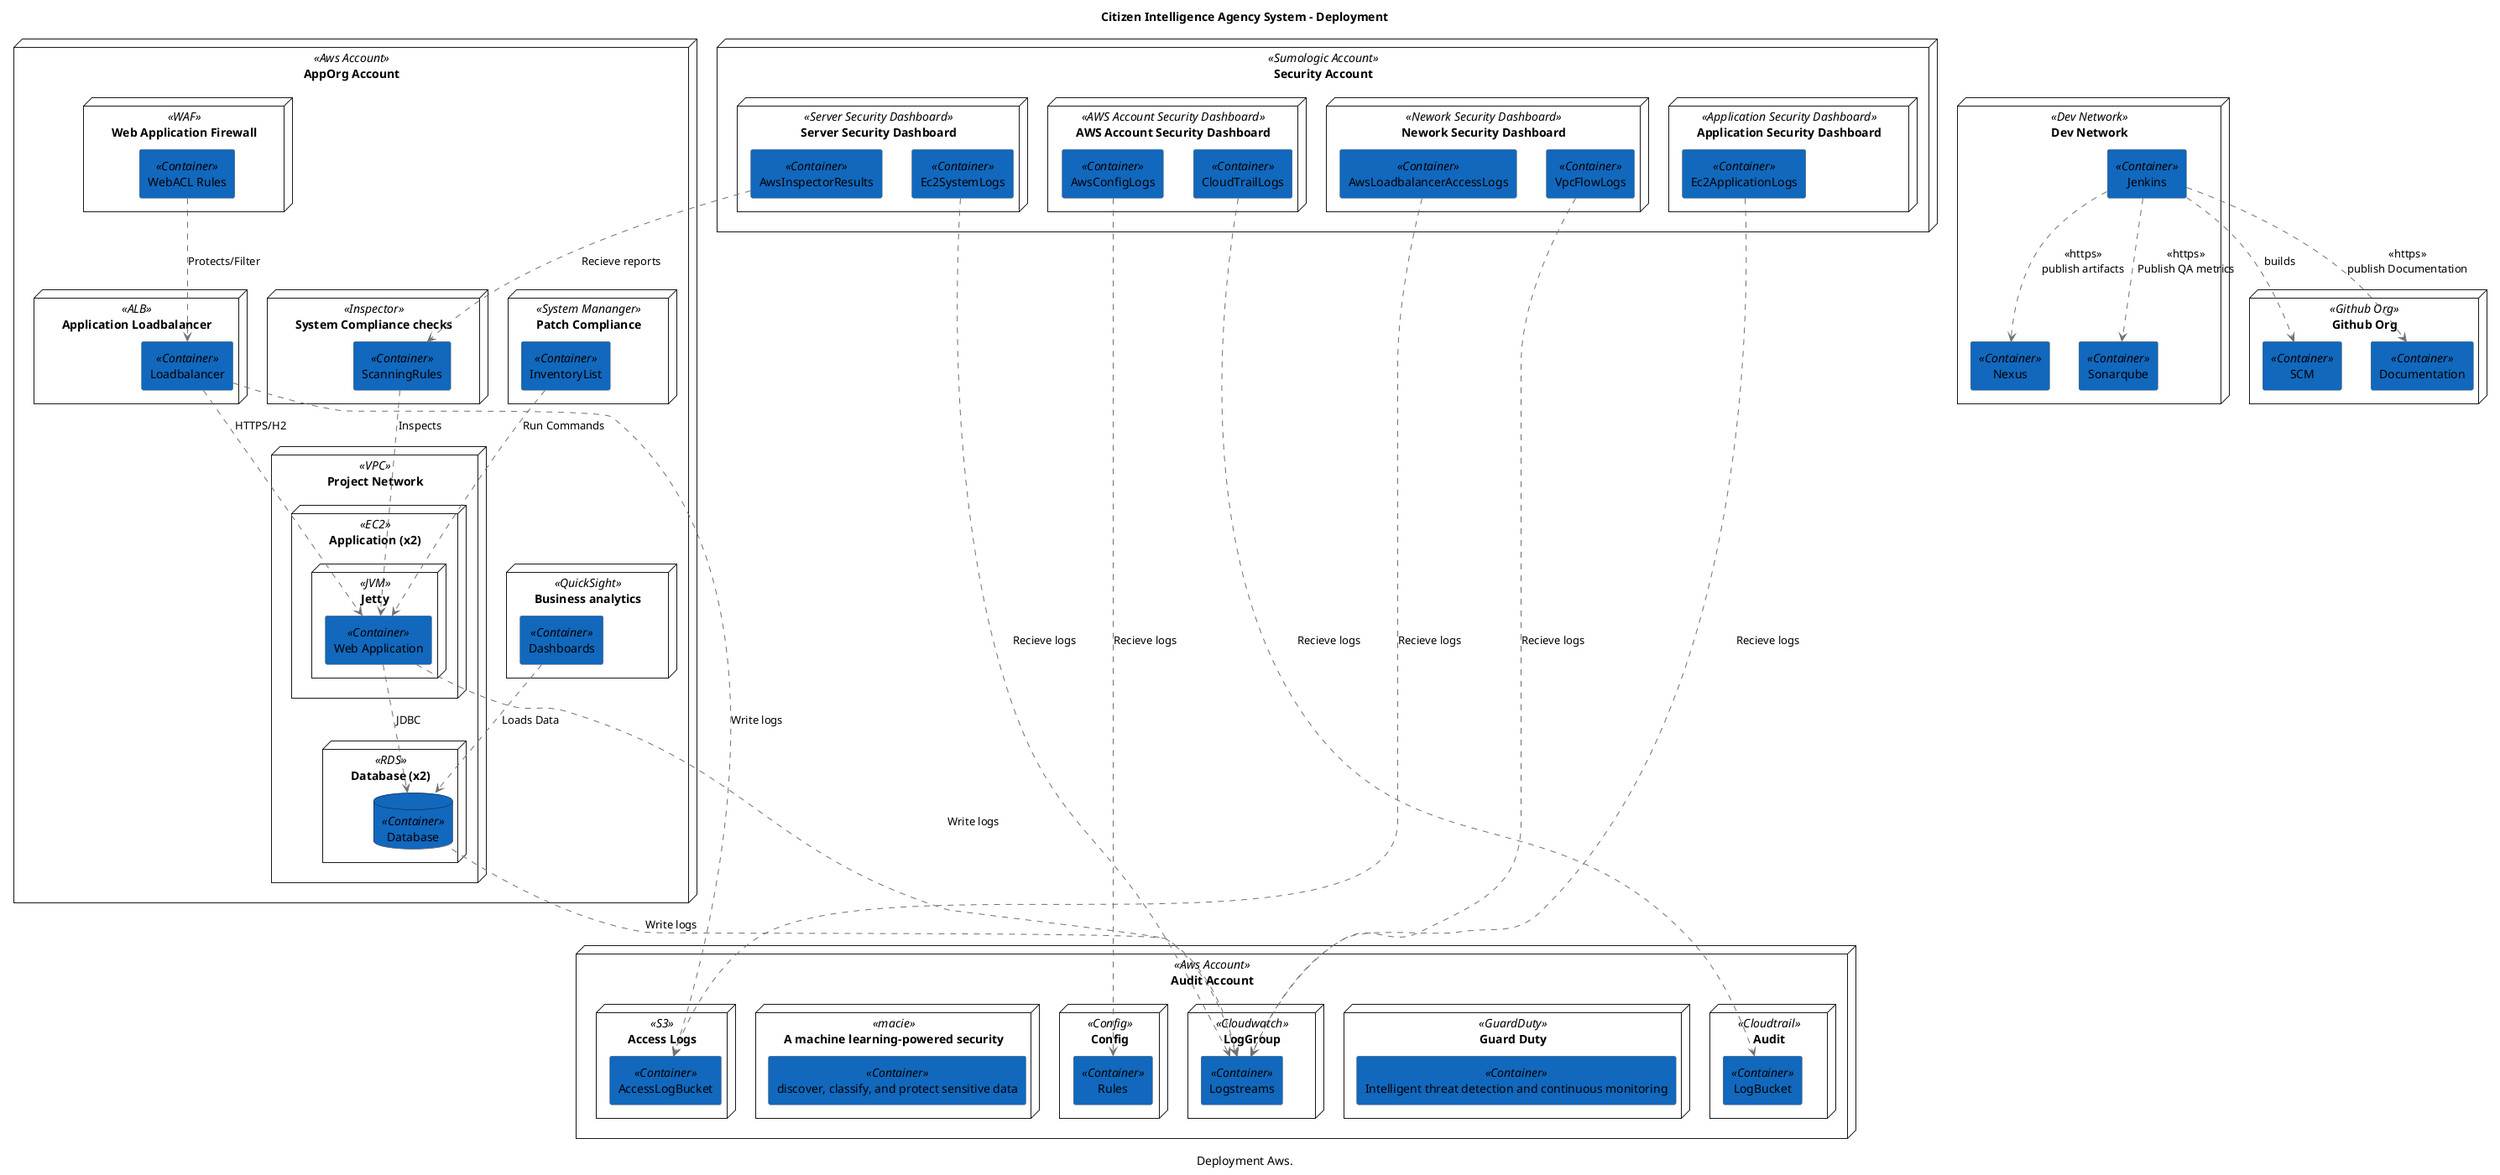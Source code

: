 @startuml(id="Deployment")
scale max 16384x16384
title Citizen Intelligence Agency System - Deployment
caption "Deployment Aws."

skinparam {
  shadowing false
  arrowColor #707070
  actorBorderColor #707070
  componentBorderColor #707070
  rectangleBorderColor #707070
  noteBackgroundColor #ffffff
  noteBorderColor #707070
}
node "AppOrg Account" <<Aws Account>> as 190 {
  node "Project Network" <<VPC>> as 191 {
    node "Database (x2)" <<RDS>> as 243 {
      database "Database" <<Container>> as 244 #1168bd
    }
    node "Application (x2)" <<EC2>> as 235 {
      node "Jetty" <<JVM>> as 236 {
        rectangle "Web Application" <<Container>> as 237 #1168bd
      }
    }
  }
  node "Business analytics" <<QuickSight>> as 208 {
    rectangle "Dashboards" <<Container>> as 210 #1168bd
  }
  node "Patch Compliance" <<System Mananger>> as 204 {
    rectangle "InventoryList" <<Container>> as 206 #1168bd
  }
  node "System Compliance checks" <<Inspector>> as 200 {
    rectangle "ScanningRules" <<Container>> as 202 #1168bd
  }
  node "Application Loadbalancer" <<ALB>> as 230 {
    rectangle "Loadbalancer" <<Container>> as 231 #1168bd
  }
  node "Web Application Firewall" <<WAF>> as 192 {
    rectangle "WebACL Rules" <<Container>> as 194 #1168bd
  }
}
node "Audit Account" <<Aws Account>> as 196 {
  node "Audit" <<Cloudtrail>> as 223 {
    rectangle "LogBucket" <<Container>> as 225 #1168bd
  }
  node "Guard Duty" <<GuardDuty>> as 212 {
    rectangle "Intelligent threat detection and continuous monitoring" <<Container>> as 214 #1168bd
  }
  node "LogGroup" <<Cloudwatch>> as 218 {
    rectangle "Logstreams" <<Container>> as 220 #1168bd
  }
  node "Config" <<Config>> as 197 {
    rectangle "Rules" <<Container>> as 199 #1168bd
  }
  node "A machine learning-powered security" <<macie>> as 215 {
    rectangle "discover, classify, and protect sensitive data" <<Container>> as 217 #1168bd
  }
  node "Access Logs" <<S3>> as 226 {
    rectangle "AccessLogBucket" <<Container>> as 228 #1168bd
  }
}
node "Dev Network" <<Dev Network>> as 254 {
  rectangle "Nexus" <<Container>> as 256 #1168bd
  rectangle "Jenkins" <<Container>> as 264 #1168bd
  rectangle "Sonarqube" <<Container>> as 258 #1168bd
}
node "Github Org" <<Github Org>> as 249 {
  rectangle "SCM" <<Container>> as 251 #1168bd
  rectangle "Documentation" <<Container>> as 253 #1168bd
}
node "Security Account" <<Sumologic Account>> as 269 {
  node "AWS Account Security Dashboard" <<AWS Account Security Dashboard>> as 272 {
    rectangle "AwsConfigLogs" <<Container>> as 284 #1168bd
    rectangle "CloudTrailLogs" <<Container>> as 280 #1168bd
  }
  node "Server Security Dashboard" <<Server Security Dashboard>> as 271 {
    rectangle "Ec2SystemLogs" <<Container>> as 288 #1168bd
    rectangle "AwsInspectorResults" <<Container>> as 296 #1168bd
  }
  node "Nework Security Dashboard" <<Nework Security Dashboard>> as 270 {
    rectangle "VpcFlowLogs" <<Container>> as 276 #1168bd
    rectangle "AwsLoadbalancerAccessLogs" <<Container>> as 300 #1168bd
  }
  node "Application Security Dashboard" <<Application Security Dashboard>> as 273 {
    rectangle "Ec2ApplicationLogs" <<Container>> as 292 #1168bd
  }
}
206 .[#707070].> 237 : Run Commands
276 .[#707070].> 220 : Recieve logs
264 .[#707070].> 251 : builds
288 .[#707070].> 220 : Recieve logs
231 .[#707070].> 228 : Write logs
264 .[#707070].> 256 : <<https>>\npublish artifacts
194 .[#707070].> 231 : Protects/Filter
237 .[#707070].> 244 : JDBC
296 .[#707070].> 202 : Recieve reports
264 .[#707070].> 253 : <<https>>\npublish Documentation
244 .[#707070].> 220 : Write logs
264 .[#707070].> 258 : <<https>>\nPublish QA metrics
210 .[#707070].> 244 : Loads Data
231 .[#707070].> 237 : HTTPS/H2
280 .[#707070].> 225 : Recieve logs
300 .[#707070].> 228 : Recieve logs
284 .[#707070].> 199 : Recieve logs
202 .[#707070].> 237 : Inspects
292 .[#707070].> 220 : Recieve logs
237 .[#707070].> 220 : Write logs
@enduml